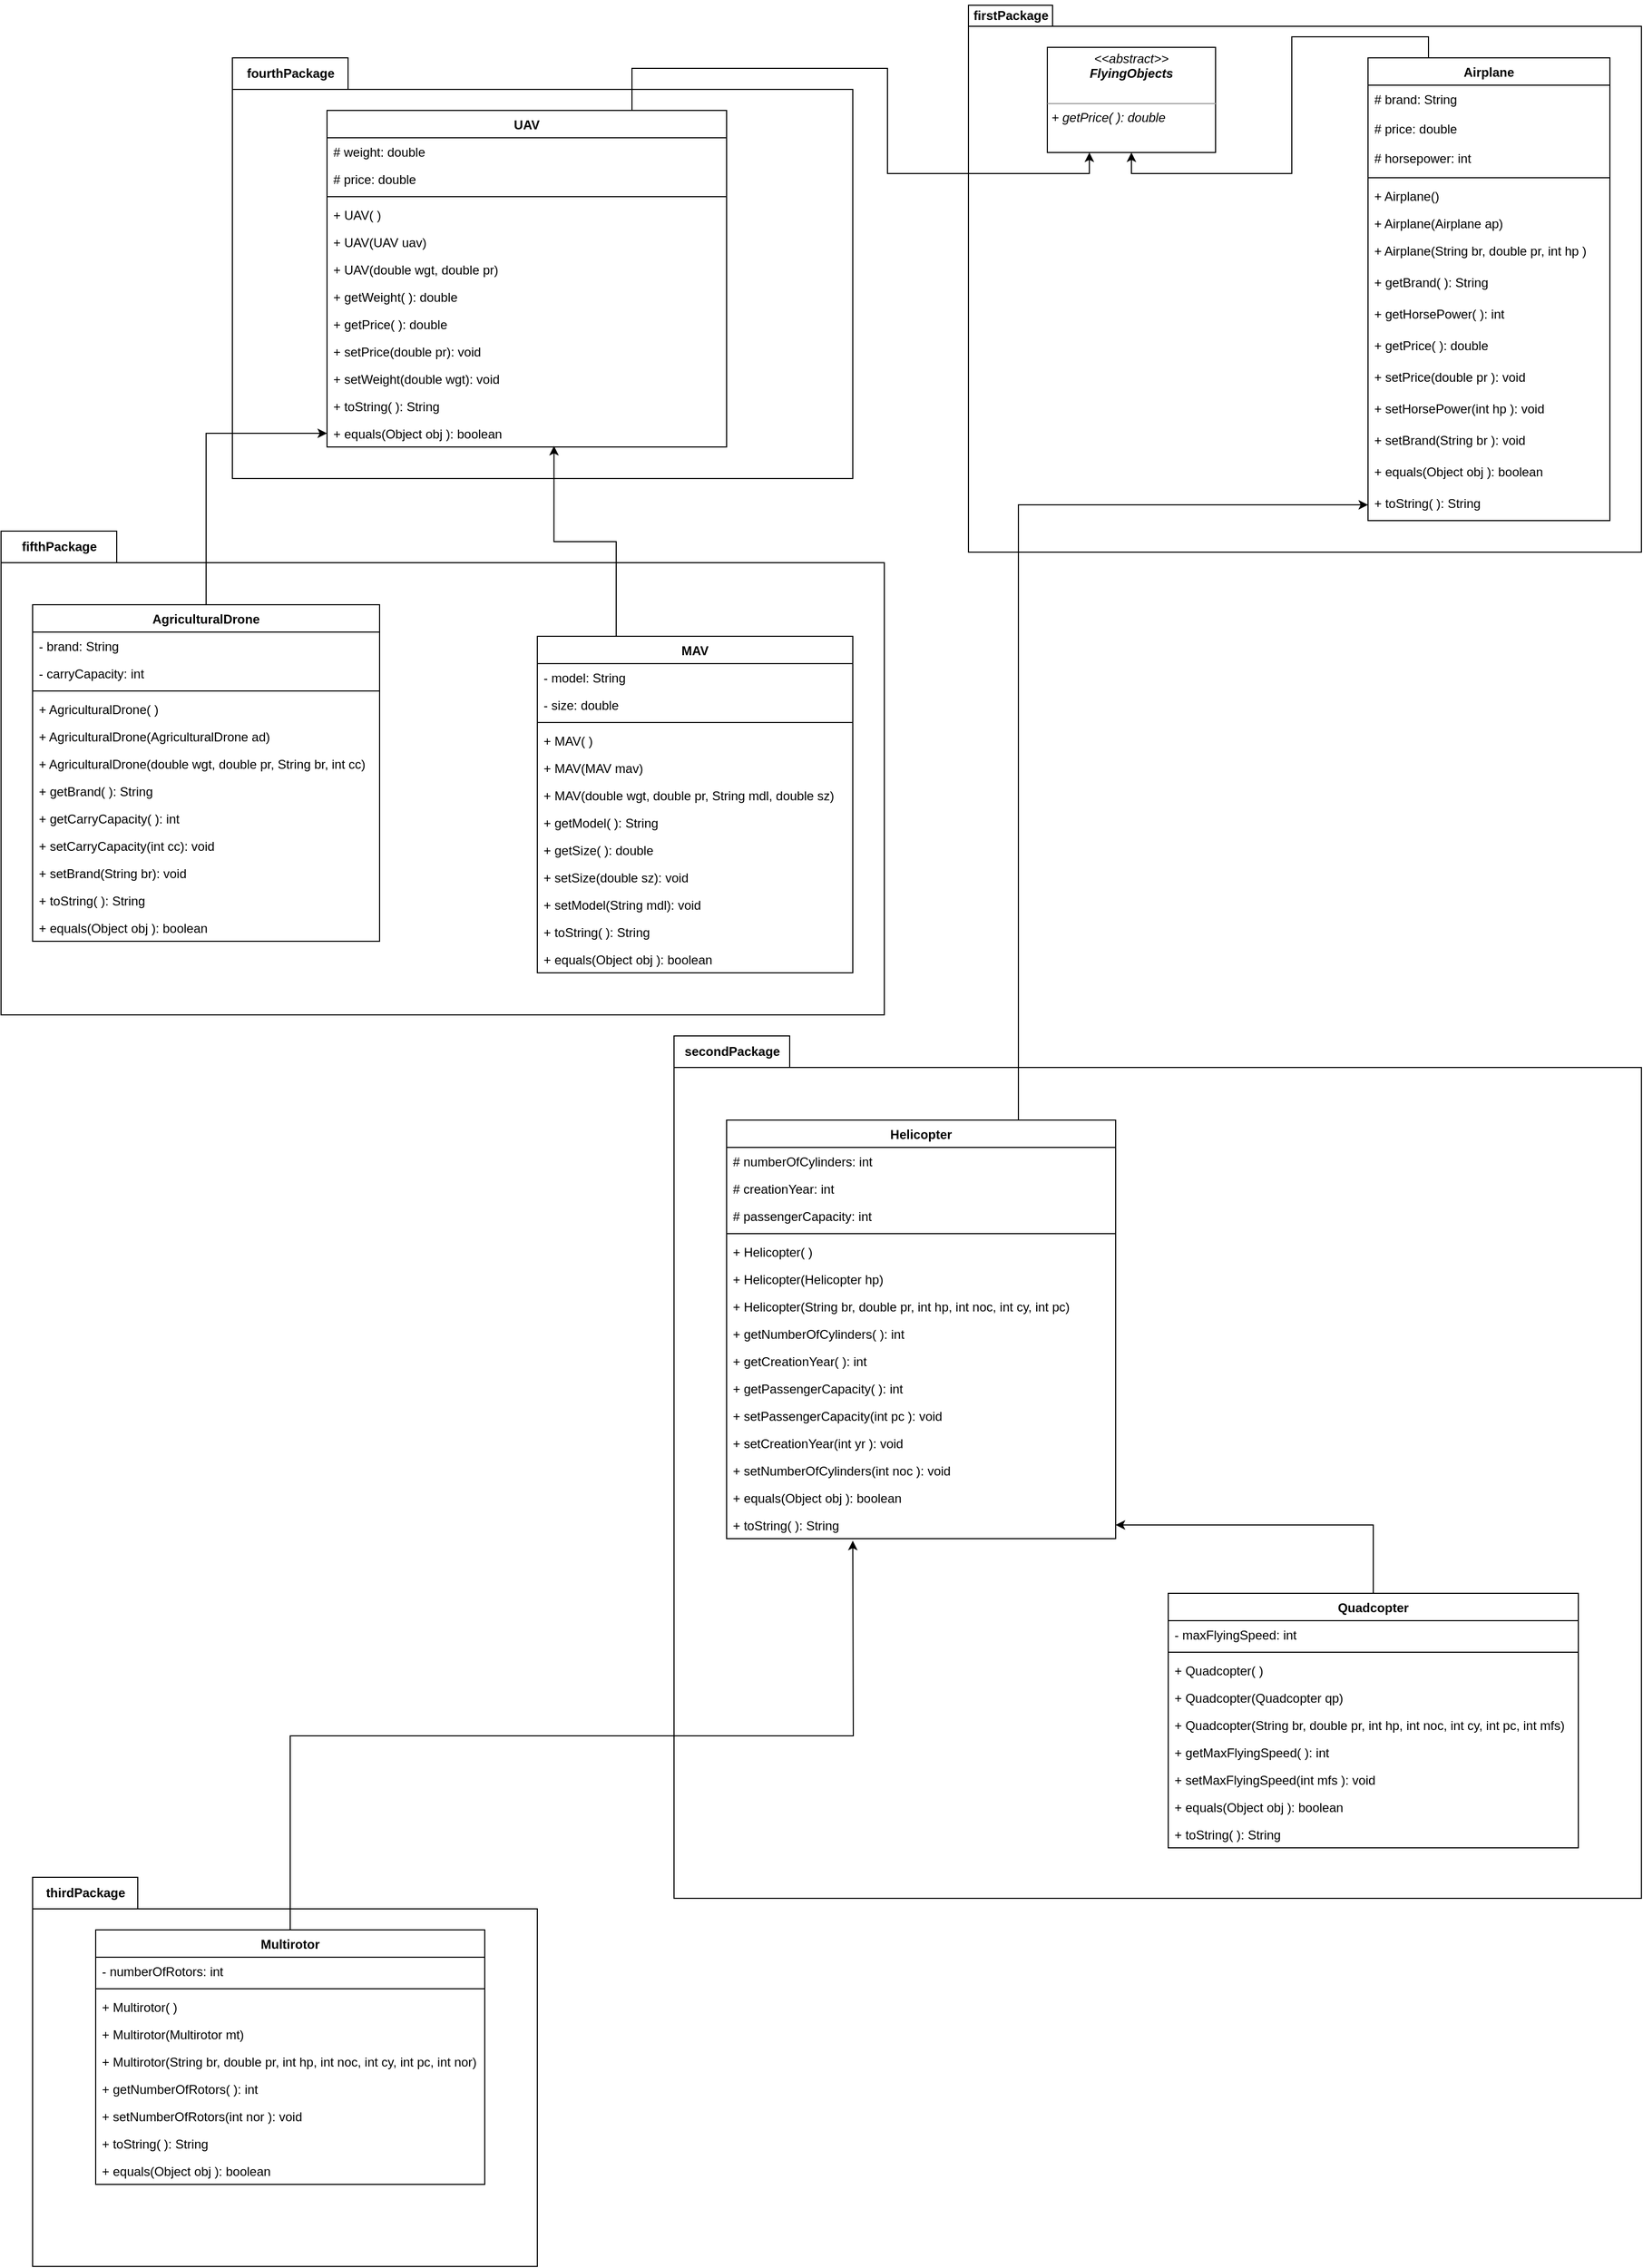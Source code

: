 <mxfile version="20.5.1" type="device"><diagram id="C5RBs43oDa-KdzZeNtuy" name="Page-1"><mxGraphModel dx="2701" dy="3158" grid="1" gridSize="10" guides="1" tooltips="1" connect="1" arrows="1" fold="1" page="1" pageScale="1" pageWidth="827" pageHeight="1169" math="0" shadow="0"><root><mxCell id="WIyWlLk6GJQsqaUBKTNV-0"/><mxCell id="WIyWlLk6GJQsqaUBKTNV-1" parent="WIyWlLk6GJQsqaUBKTNV-0"/><mxCell id="JcHf1dj1GQ2SwWzN4UUx-178" value="" style="shape=folder;fontStyle=1;spacingTop=10;tabWidth=100;tabHeight=30;tabPosition=left;html=1;labelBackgroundColor=none;" parent="WIyWlLk6GJQsqaUBKTNV-1" vertex="1"><mxGeometry x="-740" y="-490" width="480" height="370" as="geometry"/></mxCell><mxCell id="JcHf1dj1GQ2SwWzN4UUx-176" value="" style="shape=folder;fontStyle=1;spacingTop=10;tabWidth=110;tabHeight=30;tabPosition=left;html=1;labelBackgroundColor=none;" parent="WIyWlLk6GJQsqaUBKTNV-1" vertex="1"><mxGeometry x="-770" y="-1770" width="840" height="460" as="geometry"/></mxCell><mxCell id="JcHf1dj1GQ2SwWzN4UUx-173" value="" style="shape=folder;fontStyle=1;spacingTop=10;tabWidth=110;tabHeight=30;tabPosition=left;html=1;labelBackgroundColor=none;" parent="WIyWlLk6GJQsqaUBKTNV-1" vertex="1"><mxGeometry x="-130" y="-1290" width="920" height="820" as="geometry"/></mxCell><mxCell id="JcHf1dj1GQ2SwWzN4UUx-171" value="" style="shape=folder;fontStyle=1;spacingTop=10;tabWidth=110;tabHeight=30;tabPosition=left;html=1;labelBackgroundColor=none;" parent="WIyWlLk6GJQsqaUBKTNV-1" vertex="1"><mxGeometry x="-550" y="-2220" width="590" height="400" as="geometry"/></mxCell><mxCell id="JcHf1dj1GQ2SwWzN4UUx-169" value="" style="shape=folder;fontStyle=1;spacingTop=10;tabWidth=80;tabHeight=20;tabPosition=left;html=1;container=0;backgroundOutline=1;labelPosition=center;verticalLabelPosition=top;align=left;verticalAlign=bottom;" parent="WIyWlLk6GJQsqaUBKTNV-1" vertex="1"><mxGeometry x="150" y="-2270" width="640" height="520" as="geometry"/></mxCell><mxCell id="JcHf1dj1GQ2SwWzN4UUx-163" style="edgeStyle=orthogonalEdgeStyle;rounded=0;orthogonalLoop=1;jettySize=auto;html=1;exitX=0.25;exitY=0;exitDx=0;exitDy=0;entryX=0.5;entryY=1;entryDx=0;entryDy=0;" parent="WIyWlLk6GJQsqaUBKTNV-1" source="JcHf1dj1GQ2SwWzN4UUx-0" target="JcHf1dj1GQ2SwWzN4UUx-115" edge="1"><mxGeometry relative="1" as="geometry"/></mxCell><mxCell id="JcHf1dj1GQ2SwWzN4UUx-0" value="Airplane" style="swimlane;fontStyle=1;align=center;verticalAlign=top;childLayout=stackLayout;horizontal=1;startSize=26;horizontalStack=0;resizeParent=1;resizeParentMax=0;resizeLast=0;collapsible=1;marginBottom=0;" parent="WIyWlLk6GJQsqaUBKTNV-1" vertex="1"><mxGeometry x="530" y="-2220" width="230" height="440" as="geometry"/></mxCell><mxCell id="JcHf1dj1GQ2SwWzN4UUx-1" value="# brand: String&#10;&#10;# price: double&#10;&#10;# horsepower: int" style="text;strokeColor=none;fillColor=none;align=left;verticalAlign=top;spacingLeft=4;spacingRight=4;overflow=hidden;rotatable=0;points=[[0,0.5],[1,0.5]];portConstraint=eastwest;" parent="JcHf1dj1GQ2SwWzN4UUx-0" vertex="1"><mxGeometry y="26" width="230" height="84" as="geometry"/></mxCell><mxCell id="JcHf1dj1GQ2SwWzN4UUx-2" value="" style="line;strokeWidth=1;fillColor=none;align=left;verticalAlign=middle;spacingTop=-1;spacingLeft=3;spacingRight=3;rotatable=0;labelPosition=right;points=[];portConstraint=eastwest;strokeColor=inherit;" parent="JcHf1dj1GQ2SwWzN4UUx-0" vertex="1"><mxGeometry y="110" width="230" height="8" as="geometry"/></mxCell><mxCell id="JcHf1dj1GQ2SwWzN4UUx-3" value="+ Airplane()&#10;" style="text;strokeColor=none;fillColor=none;align=left;verticalAlign=top;spacingLeft=4;spacingRight=4;overflow=hidden;rotatable=0;points=[[0,0.5],[1,0.5]];portConstraint=eastwest;" parent="JcHf1dj1GQ2SwWzN4UUx-0" vertex="1"><mxGeometry y="118" width="230" height="26" as="geometry"/></mxCell><mxCell id="JcHf1dj1GQ2SwWzN4UUx-5" value="+ Airplane(Airplane ap)&#10;" style="text;strokeColor=none;fillColor=none;align=left;verticalAlign=top;spacingLeft=4;spacingRight=4;overflow=hidden;rotatable=0;points=[[0,0.5],[1,0.5]];portConstraint=eastwest;" parent="JcHf1dj1GQ2SwWzN4UUx-0" vertex="1"><mxGeometry y="144" width="230" height="26" as="geometry"/></mxCell><mxCell id="JcHf1dj1GQ2SwWzN4UUx-6" value="+ Airplane(String br, double pr, int hp )&#10;" style="text;strokeColor=none;fillColor=none;align=left;verticalAlign=top;spacingLeft=4;spacingRight=4;overflow=hidden;rotatable=0;points=[[0,0.5],[1,0.5]];portConstraint=eastwest;" parent="JcHf1dj1GQ2SwWzN4UUx-0" vertex="1"><mxGeometry y="170" width="230" height="30" as="geometry"/></mxCell><mxCell id="JcHf1dj1GQ2SwWzN4UUx-8" value="+ getBrand( ): String&#10;" style="text;strokeColor=none;fillColor=none;align=left;verticalAlign=top;spacingLeft=4;spacingRight=4;overflow=hidden;rotatable=0;points=[[0,0.5],[1,0.5]];portConstraint=eastwest;" parent="JcHf1dj1GQ2SwWzN4UUx-0" vertex="1"><mxGeometry y="200" width="230" height="30" as="geometry"/></mxCell><mxCell id="JcHf1dj1GQ2SwWzN4UUx-9" value="+ getHorsePower( ): int&#10;" style="text;strokeColor=none;fillColor=none;align=left;verticalAlign=top;spacingLeft=4;spacingRight=4;overflow=hidden;rotatable=0;points=[[0,0.5],[1,0.5]];portConstraint=eastwest;" parent="JcHf1dj1GQ2SwWzN4UUx-0" vertex="1"><mxGeometry y="230" width="230" height="30" as="geometry"/></mxCell><mxCell id="JcHf1dj1GQ2SwWzN4UUx-10" value="+ getPrice( ): double&#10;" style="text;strokeColor=none;fillColor=none;align=left;verticalAlign=top;spacingLeft=4;spacingRight=4;overflow=hidden;rotatable=0;points=[[0,0.5],[1,0.5]];portConstraint=eastwest;" parent="JcHf1dj1GQ2SwWzN4UUx-0" vertex="1"><mxGeometry y="260" width="230" height="30" as="geometry"/></mxCell><mxCell id="JcHf1dj1GQ2SwWzN4UUx-11" value="+ setPrice(double pr ): void&#10;" style="text;strokeColor=none;fillColor=none;align=left;verticalAlign=top;spacingLeft=4;spacingRight=4;overflow=hidden;rotatable=0;points=[[0,0.5],[1,0.5]];portConstraint=eastwest;" parent="JcHf1dj1GQ2SwWzN4UUx-0" vertex="1"><mxGeometry y="290" width="230" height="30" as="geometry"/></mxCell><mxCell id="JcHf1dj1GQ2SwWzN4UUx-13" value="+ setHorsePower(int hp ): void&#10;" style="text;strokeColor=none;fillColor=none;align=left;verticalAlign=top;spacingLeft=4;spacingRight=4;overflow=hidden;rotatable=0;points=[[0,0.5],[1,0.5]];portConstraint=eastwest;" parent="JcHf1dj1GQ2SwWzN4UUx-0" vertex="1"><mxGeometry y="320" width="230" height="30" as="geometry"/></mxCell><mxCell id="JcHf1dj1GQ2SwWzN4UUx-14" value="+ setBrand(String br ): void&#10;" style="text;strokeColor=none;fillColor=none;align=left;verticalAlign=top;spacingLeft=4;spacingRight=4;overflow=hidden;rotatable=0;points=[[0,0.5],[1,0.5]];portConstraint=eastwest;" parent="JcHf1dj1GQ2SwWzN4UUx-0" vertex="1"><mxGeometry y="350" width="230" height="30" as="geometry"/></mxCell><mxCell id="JcHf1dj1GQ2SwWzN4UUx-15" value="+ equals(Object obj ): boolean&#10;" style="text;strokeColor=none;fillColor=none;align=left;verticalAlign=top;spacingLeft=4;spacingRight=4;overflow=hidden;rotatable=0;points=[[0,0.5],[1,0.5]];portConstraint=eastwest;" parent="JcHf1dj1GQ2SwWzN4UUx-0" vertex="1"><mxGeometry y="380" width="230" height="30" as="geometry"/></mxCell><mxCell id="JcHf1dj1GQ2SwWzN4UUx-16" value="+ toString( ): String&#10;" style="text;strokeColor=none;fillColor=none;align=left;verticalAlign=top;spacingLeft=4;spacingRight=4;overflow=hidden;rotatable=0;points=[[0,0.5],[1,0.5]];portConstraint=eastwest;" parent="JcHf1dj1GQ2SwWzN4UUx-0" vertex="1"><mxGeometry y="410" width="230" height="30" as="geometry"/></mxCell><mxCell id="JcHf1dj1GQ2SwWzN4UUx-165" style="edgeStyle=orthogonalEdgeStyle;rounded=0;orthogonalLoop=1;jettySize=auto;html=1;exitX=0.75;exitY=0;exitDx=0;exitDy=0;entryX=0;entryY=0.5;entryDx=0;entryDy=0;" parent="WIyWlLk6GJQsqaUBKTNV-1" source="JcHf1dj1GQ2SwWzN4UUx-17" target="JcHf1dj1GQ2SwWzN4UUx-16" edge="1"><mxGeometry relative="1" as="geometry"/></mxCell><mxCell id="JcHf1dj1GQ2SwWzN4UUx-17" value="Helicopter" style="swimlane;fontStyle=1;align=center;verticalAlign=top;childLayout=stackLayout;horizontal=1;startSize=26;horizontalStack=0;resizeParent=1;resizeParentMax=0;resizeLast=0;collapsible=1;marginBottom=0;" parent="WIyWlLk6GJQsqaUBKTNV-1" vertex="1"><mxGeometry x="-80" y="-1210" width="370" height="398" as="geometry"/></mxCell><mxCell id="JcHf1dj1GQ2SwWzN4UUx-18" value="# numberOfCylinders: int" style="text;strokeColor=none;fillColor=none;align=left;verticalAlign=top;spacingLeft=4;spacingRight=4;overflow=hidden;rotatable=0;points=[[0,0.5],[1,0.5]];portConstraint=eastwest;" parent="JcHf1dj1GQ2SwWzN4UUx-17" vertex="1"><mxGeometry y="26" width="370" height="26" as="geometry"/></mxCell><mxCell id="JcHf1dj1GQ2SwWzN4UUx-21" value="# creationYear: int" style="text;strokeColor=none;fillColor=none;align=left;verticalAlign=top;spacingLeft=4;spacingRight=4;overflow=hidden;rotatable=0;points=[[0,0.5],[1,0.5]];portConstraint=eastwest;" parent="JcHf1dj1GQ2SwWzN4UUx-17" vertex="1"><mxGeometry y="52" width="370" height="26" as="geometry"/></mxCell><mxCell id="JcHf1dj1GQ2SwWzN4UUx-22" value="# passengerCapacity: int" style="text;strokeColor=none;fillColor=none;align=left;verticalAlign=top;spacingLeft=4;spacingRight=4;overflow=hidden;rotatable=0;points=[[0,0.5],[1,0.5]];portConstraint=eastwest;" parent="JcHf1dj1GQ2SwWzN4UUx-17" vertex="1"><mxGeometry y="78" width="370" height="26" as="geometry"/></mxCell><mxCell id="JcHf1dj1GQ2SwWzN4UUx-19" value="" style="line;strokeWidth=1;fillColor=none;align=left;verticalAlign=middle;spacingTop=-1;spacingLeft=3;spacingRight=3;rotatable=0;labelPosition=right;points=[];portConstraint=eastwest;strokeColor=inherit;" parent="JcHf1dj1GQ2SwWzN4UUx-17" vertex="1"><mxGeometry y="104" width="370" height="8" as="geometry"/></mxCell><mxCell id="JcHf1dj1GQ2SwWzN4UUx-20" value="+ Helicopter( )" style="text;strokeColor=none;fillColor=none;align=left;verticalAlign=top;spacingLeft=4;spacingRight=4;overflow=hidden;rotatable=0;points=[[0,0.5],[1,0.5]];portConstraint=eastwest;" parent="JcHf1dj1GQ2SwWzN4UUx-17" vertex="1"><mxGeometry y="112" width="370" height="26" as="geometry"/></mxCell><mxCell id="JcHf1dj1GQ2SwWzN4UUx-23" value="+ Helicopter(Helicopter hp)" style="text;strokeColor=none;fillColor=none;align=left;verticalAlign=top;spacingLeft=4;spacingRight=4;overflow=hidden;rotatable=0;points=[[0,0.5],[1,0.5]];portConstraint=eastwest;" parent="JcHf1dj1GQ2SwWzN4UUx-17" vertex="1"><mxGeometry y="138" width="370" height="26" as="geometry"/></mxCell><mxCell id="JcHf1dj1GQ2SwWzN4UUx-26" value="+ Helicopter(String br, double pr, int hp, int noc, int cy, int pc)" style="text;strokeColor=none;fillColor=none;align=left;verticalAlign=top;spacingLeft=4;spacingRight=4;overflow=hidden;rotatable=0;points=[[0,0.5],[1,0.5]];portConstraint=eastwest;" parent="JcHf1dj1GQ2SwWzN4UUx-17" vertex="1"><mxGeometry y="164" width="370" height="26" as="geometry"/></mxCell><mxCell id="JcHf1dj1GQ2SwWzN4UUx-27" value="+ getNumberOfCylinders( ): int" style="text;strokeColor=none;fillColor=none;align=left;verticalAlign=top;spacingLeft=4;spacingRight=4;overflow=hidden;rotatable=0;points=[[0,0.5],[1,0.5]];portConstraint=eastwest;" parent="JcHf1dj1GQ2SwWzN4UUx-17" vertex="1"><mxGeometry y="190" width="370" height="26" as="geometry"/></mxCell><mxCell id="JcHf1dj1GQ2SwWzN4UUx-28" value="+ getCreationYear( ): int" style="text;strokeColor=none;fillColor=none;align=left;verticalAlign=top;spacingLeft=4;spacingRight=4;overflow=hidden;rotatable=0;points=[[0,0.5],[1,0.5]];portConstraint=eastwest;" parent="JcHf1dj1GQ2SwWzN4UUx-17" vertex="1"><mxGeometry y="216" width="370" height="26" as="geometry"/></mxCell><mxCell id="JcHf1dj1GQ2SwWzN4UUx-29" value="+ getPassengerCapacity( ): int" style="text;strokeColor=none;fillColor=none;align=left;verticalAlign=top;spacingLeft=4;spacingRight=4;overflow=hidden;rotatable=0;points=[[0,0.5],[1,0.5]];portConstraint=eastwest;" parent="JcHf1dj1GQ2SwWzN4UUx-17" vertex="1"><mxGeometry y="242" width="370" height="26" as="geometry"/></mxCell><mxCell id="JcHf1dj1GQ2SwWzN4UUx-30" value="+ setPassengerCapacity(int pc ): void" style="text;strokeColor=none;fillColor=none;align=left;verticalAlign=top;spacingLeft=4;spacingRight=4;overflow=hidden;rotatable=0;points=[[0,0.5],[1,0.5]];portConstraint=eastwest;" parent="JcHf1dj1GQ2SwWzN4UUx-17" vertex="1"><mxGeometry y="268" width="370" height="26" as="geometry"/></mxCell><mxCell id="JcHf1dj1GQ2SwWzN4UUx-31" value="+ setCreationYear(int yr ): void" style="text;strokeColor=none;fillColor=none;align=left;verticalAlign=top;spacingLeft=4;spacingRight=4;overflow=hidden;rotatable=0;points=[[0,0.5],[1,0.5]];portConstraint=eastwest;" parent="JcHf1dj1GQ2SwWzN4UUx-17" vertex="1"><mxGeometry y="294" width="370" height="26" as="geometry"/></mxCell><mxCell id="JcHf1dj1GQ2SwWzN4UUx-32" value="+ setNumberOfCylinders(int noc ): void" style="text;strokeColor=none;fillColor=none;align=left;verticalAlign=top;spacingLeft=4;spacingRight=4;overflow=hidden;rotatable=0;points=[[0,0.5],[1,0.5]];portConstraint=eastwest;" parent="JcHf1dj1GQ2SwWzN4UUx-17" vertex="1"><mxGeometry y="320" width="370" height="26" as="geometry"/></mxCell><mxCell id="JcHf1dj1GQ2SwWzN4UUx-33" value="+ equals(Object obj ): boolean&#10;" style="text;strokeColor=none;fillColor=none;align=left;verticalAlign=top;spacingLeft=4;spacingRight=4;overflow=hidden;rotatable=0;points=[[0,0.5],[1,0.5]];portConstraint=eastwest;" parent="JcHf1dj1GQ2SwWzN4UUx-17" vertex="1"><mxGeometry y="346" width="370" height="26" as="geometry"/></mxCell><mxCell id="JcHf1dj1GQ2SwWzN4UUx-35" value="+ toString( ): String&#10;" style="text;strokeColor=none;fillColor=none;align=left;verticalAlign=top;spacingLeft=4;spacingRight=4;overflow=hidden;rotatable=0;points=[[0,0.5],[1,0.5]];portConstraint=eastwest;" parent="JcHf1dj1GQ2SwWzN4UUx-17" vertex="1"><mxGeometry y="372" width="370" height="26" as="geometry"/></mxCell><mxCell id="JcHf1dj1GQ2SwWzN4UUx-181" style="edgeStyle=orthogonalEdgeStyle;rounded=0;orthogonalLoop=1;jettySize=auto;html=1;exitX=0.5;exitY=0;exitDx=0;exitDy=0;" parent="WIyWlLk6GJQsqaUBKTNV-1" source="JcHf1dj1GQ2SwWzN4UUx-36" target="JcHf1dj1GQ2SwWzN4UUx-35" edge="1"><mxGeometry relative="1" as="geometry"/></mxCell><mxCell id="JcHf1dj1GQ2SwWzN4UUx-36" value="Quadcopter" style="swimlane;fontStyle=1;align=center;verticalAlign=top;childLayout=stackLayout;horizontal=1;startSize=26;horizontalStack=0;resizeParent=1;resizeParentMax=0;resizeLast=0;collapsible=1;marginBottom=0;" parent="WIyWlLk6GJQsqaUBKTNV-1" vertex="1"><mxGeometry x="340" y="-760" width="390" height="242" as="geometry"/></mxCell><mxCell id="JcHf1dj1GQ2SwWzN4UUx-37" value="- maxFlyingSpeed: int" style="text;strokeColor=none;fillColor=none;align=left;verticalAlign=top;spacingLeft=4;spacingRight=4;overflow=hidden;rotatable=0;points=[[0,0.5],[1,0.5]];portConstraint=eastwest;" parent="JcHf1dj1GQ2SwWzN4UUx-36" vertex="1"><mxGeometry y="26" width="390" height="26" as="geometry"/></mxCell><mxCell id="JcHf1dj1GQ2SwWzN4UUx-38" value="" style="line;strokeWidth=1;fillColor=none;align=left;verticalAlign=middle;spacingTop=-1;spacingLeft=3;spacingRight=3;rotatable=0;labelPosition=right;points=[];portConstraint=eastwest;strokeColor=inherit;" parent="JcHf1dj1GQ2SwWzN4UUx-36" vertex="1"><mxGeometry y="52" width="390" height="8" as="geometry"/></mxCell><mxCell id="JcHf1dj1GQ2SwWzN4UUx-39" value="+ Quadcopter( )" style="text;strokeColor=none;fillColor=none;align=left;verticalAlign=top;spacingLeft=4;spacingRight=4;overflow=hidden;rotatable=0;points=[[0,0.5],[1,0.5]];portConstraint=eastwest;" parent="JcHf1dj1GQ2SwWzN4UUx-36" vertex="1"><mxGeometry y="60" width="390" height="26" as="geometry"/></mxCell><mxCell id="JcHf1dj1GQ2SwWzN4UUx-40" value="+ Quadcopter(Quadcopter qp)" style="text;strokeColor=none;fillColor=none;align=left;verticalAlign=top;spacingLeft=4;spacingRight=4;overflow=hidden;rotatable=0;points=[[0,0.5],[1,0.5]];portConstraint=eastwest;" parent="JcHf1dj1GQ2SwWzN4UUx-36" vertex="1"><mxGeometry y="86" width="390" height="26" as="geometry"/></mxCell><mxCell id="JcHf1dj1GQ2SwWzN4UUx-41" value="+ Quadcopter(String br, double pr, int hp, int noc, int cy, int pc, int mfs)" style="text;strokeColor=none;fillColor=none;align=left;verticalAlign=top;spacingLeft=4;spacingRight=4;overflow=hidden;rotatable=0;points=[[0,0.5],[1,0.5]];portConstraint=eastwest;" parent="JcHf1dj1GQ2SwWzN4UUx-36" vertex="1"><mxGeometry y="112" width="390" height="26" as="geometry"/></mxCell><mxCell id="JcHf1dj1GQ2SwWzN4UUx-42" value="+ getMaxFlyingSpeed( ): int" style="text;strokeColor=none;fillColor=none;align=left;verticalAlign=top;spacingLeft=4;spacingRight=4;overflow=hidden;rotatable=0;points=[[0,0.5],[1,0.5]];portConstraint=eastwest;" parent="JcHf1dj1GQ2SwWzN4UUx-36" vertex="1"><mxGeometry y="138" width="390" height="26" as="geometry"/></mxCell><mxCell id="JcHf1dj1GQ2SwWzN4UUx-43" value="+ setMaxFlyingSpeed(int mfs ): void" style="text;strokeColor=none;fillColor=none;align=left;verticalAlign=top;spacingLeft=4;spacingRight=4;overflow=hidden;rotatable=0;points=[[0,0.5],[1,0.5]];portConstraint=eastwest;" parent="JcHf1dj1GQ2SwWzN4UUx-36" vertex="1"><mxGeometry y="164" width="390" height="26" as="geometry"/></mxCell><mxCell id="JcHf1dj1GQ2SwWzN4UUx-44" value="+ equals(Object obj ): boolean&#10;" style="text;strokeColor=none;fillColor=none;align=left;verticalAlign=top;spacingLeft=4;spacingRight=4;overflow=hidden;rotatable=0;points=[[0,0.5],[1,0.5]];portConstraint=eastwest;" parent="JcHf1dj1GQ2SwWzN4UUx-36" vertex="1"><mxGeometry y="190" width="390" height="26" as="geometry"/></mxCell><mxCell id="JcHf1dj1GQ2SwWzN4UUx-48" value="+ toString( ): String&#10;" style="text;strokeColor=none;fillColor=none;align=left;verticalAlign=top;spacingLeft=4;spacingRight=4;overflow=hidden;rotatable=0;points=[[0,0.5],[1,0.5]];portConstraint=eastwest;" parent="JcHf1dj1GQ2SwWzN4UUx-36" vertex="1"><mxGeometry y="216" width="390" height="26" as="geometry"/></mxCell><mxCell id="JcHf1dj1GQ2SwWzN4UUx-166" style="edgeStyle=orthogonalEdgeStyle;rounded=0;orthogonalLoop=1;jettySize=auto;html=1;exitX=0.5;exitY=0;exitDx=0;exitDy=0;" parent="WIyWlLk6GJQsqaUBKTNV-1" source="JcHf1dj1GQ2SwWzN4UUx-49" edge="1"><mxGeometry relative="1" as="geometry"><mxPoint x="40" y="-810" as="targetPoint"/></mxGeometry></mxCell><mxCell id="JcHf1dj1GQ2SwWzN4UUx-49" value="Multirotor" style="swimlane;fontStyle=1;align=center;verticalAlign=top;childLayout=stackLayout;horizontal=1;startSize=26;horizontalStack=0;resizeParent=1;resizeParentMax=0;resizeLast=0;collapsible=1;marginBottom=0;" parent="WIyWlLk6GJQsqaUBKTNV-1" vertex="1"><mxGeometry x="-680" y="-440" width="370" height="242" as="geometry"/></mxCell><mxCell id="JcHf1dj1GQ2SwWzN4UUx-50" value="- numberOfRotors: int" style="text;strokeColor=none;fillColor=none;align=left;verticalAlign=top;spacingLeft=4;spacingRight=4;overflow=hidden;rotatable=0;points=[[0,0.5],[1,0.5]];portConstraint=eastwest;" parent="JcHf1dj1GQ2SwWzN4UUx-49" vertex="1"><mxGeometry y="26" width="370" height="26" as="geometry"/></mxCell><mxCell id="JcHf1dj1GQ2SwWzN4UUx-51" value="" style="line;strokeWidth=1;fillColor=none;align=left;verticalAlign=middle;spacingTop=-1;spacingLeft=3;spacingRight=3;rotatable=0;labelPosition=right;points=[];portConstraint=eastwest;strokeColor=inherit;" parent="JcHf1dj1GQ2SwWzN4UUx-49" vertex="1"><mxGeometry y="52" width="370" height="8" as="geometry"/></mxCell><mxCell id="JcHf1dj1GQ2SwWzN4UUx-52" value="+ Multirotor( )" style="text;strokeColor=none;fillColor=none;align=left;verticalAlign=top;spacingLeft=4;spacingRight=4;overflow=hidden;rotatable=0;points=[[0,0.5],[1,0.5]];portConstraint=eastwest;" parent="JcHf1dj1GQ2SwWzN4UUx-49" vertex="1"><mxGeometry y="60" width="370" height="26" as="geometry"/></mxCell><mxCell id="JcHf1dj1GQ2SwWzN4UUx-53" value="+ Multirotor(Multirotor mt)" style="text;strokeColor=none;fillColor=none;align=left;verticalAlign=top;spacingLeft=4;spacingRight=4;overflow=hidden;rotatable=0;points=[[0,0.5],[1,0.5]];portConstraint=eastwest;" parent="JcHf1dj1GQ2SwWzN4UUx-49" vertex="1"><mxGeometry y="86" width="370" height="26" as="geometry"/></mxCell><mxCell id="JcHf1dj1GQ2SwWzN4UUx-54" value="+ Multirotor(String br, double pr, int hp, int noc, int cy, int pc, int nor)" style="text;strokeColor=none;fillColor=none;align=left;verticalAlign=top;spacingLeft=4;spacingRight=4;overflow=hidden;rotatable=0;points=[[0,0.5],[1,0.5]];portConstraint=eastwest;" parent="JcHf1dj1GQ2SwWzN4UUx-49" vertex="1"><mxGeometry y="112" width="370" height="26" as="geometry"/></mxCell><mxCell id="JcHf1dj1GQ2SwWzN4UUx-55" value="+ getNumberOfRotors( ): int" style="text;strokeColor=none;fillColor=none;align=left;verticalAlign=top;spacingLeft=4;spacingRight=4;overflow=hidden;rotatable=0;points=[[0,0.5],[1,0.5]];portConstraint=eastwest;" parent="JcHf1dj1GQ2SwWzN4UUx-49" vertex="1"><mxGeometry y="138" width="370" height="26" as="geometry"/></mxCell><mxCell id="JcHf1dj1GQ2SwWzN4UUx-56" value="+ setNumberOfRotors(int nor ): void" style="text;strokeColor=none;fillColor=none;align=left;verticalAlign=top;spacingLeft=4;spacingRight=4;overflow=hidden;rotatable=0;points=[[0,0.5],[1,0.5]];portConstraint=eastwest;" parent="JcHf1dj1GQ2SwWzN4UUx-49" vertex="1"><mxGeometry y="164" width="370" height="26" as="geometry"/></mxCell><mxCell id="JcHf1dj1GQ2SwWzN4UUx-58" value="+ toString( ): String&#10;" style="text;strokeColor=none;fillColor=none;align=left;verticalAlign=top;spacingLeft=4;spacingRight=4;overflow=hidden;rotatable=0;points=[[0,0.5],[1,0.5]];portConstraint=eastwest;" parent="JcHf1dj1GQ2SwWzN4UUx-49" vertex="1"><mxGeometry y="190" width="370" height="26" as="geometry"/></mxCell><mxCell id="JcHf1dj1GQ2SwWzN4UUx-59" value="+ equals(Object obj ): boolean&#10;" style="text;strokeColor=none;fillColor=none;align=left;verticalAlign=top;spacingLeft=4;spacingRight=4;overflow=hidden;rotatable=0;points=[[0,0.5],[1,0.5]];portConstraint=eastwest;" parent="JcHf1dj1GQ2SwWzN4UUx-49" vertex="1"><mxGeometry y="216" width="370" height="26" as="geometry"/></mxCell><mxCell id="JcHf1dj1GQ2SwWzN4UUx-164" style="edgeStyle=orthogonalEdgeStyle;rounded=0;orthogonalLoop=1;jettySize=auto;html=1;exitX=0.75;exitY=0;exitDx=0;exitDy=0;entryX=0.25;entryY=1;entryDx=0;entryDy=0;" parent="WIyWlLk6GJQsqaUBKTNV-1" source="JcHf1dj1GQ2SwWzN4UUx-60" target="JcHf1dj1GQ2SwWzN4UUx-115" edge="1"><mxGeometry relative="1" as="geometry"><Array as="points"><mxPoint x="-170" y="-2170"/><mxPoint x="-170" y="-2210"/><mxPoint x="73" y="-2210"/><mxPoint x="73" y="-2110"/><mxPoint x="265" y="-2110"/></Array></mxGeometry></mxCell><mxCell id="JcHf1dj1GQ2SwWzN4UUx-60" value="UAV" style="swimlane;fontStyle=1;align=center;verticalAlign=top;childLayout=stackLayout;horizontal=1;startSize=26;horizontalStack=0;resizeParent=1;resizeParentMax=0;resizeLast=0;collapsible=1;marginBottom=0;" parent="WIyWlLk6GJQsqaUBKTNV-1" vertex="1"><mxGeometry x="-460" y="-2170" width="380" height="320" as="geometry"/></mxCell><mxCell id="JcHf1dj1GQ2SwWzN4UUx-61" value="# weight: double" style="text;strokeColor=none;fillColor=none;align=left;verticalAlign=top;spacingLeft=4;spacingRight=4;overflow=hidden;rotatable=0;points=[[0,0.5],[1,0.5]];portConstraint=eastwest;" parent="JcHf1dj1GQ2SwWzN4UUx-60" vertex="1"><mxGeometry y="26" width="380" height="26" as="geometry"/></mxCell><mxCell id="JcHf1dj1GQ2SwWzN4UUx-64" value="# price: double" style="text;strokeColor=none;fillColor=none;align=left;verticalAlign=top;spacingLeft=4;spacingRight=4;overflow=hidden;rotatable=0;points=[[0,0.5],[1,0.5]];portConstraint=eastwest;" parent="JcHf1dj1GQ2SwWzN4UUx-60" vertex="1"><mxGeometry y="52" width="380" height="26" as="geometry"/></mxCell><mxCell id="JcHf1dj1GQ2SwWzN4UUx-62" value="" style="line;strokeWidth=1;fillColor=none;align=left;verticalAlign=middle;spacingTop=-1;spacingLeft=3;spacingRight=3;rotatable=0;labelPosition=right;points=[];portConstraint=eastwest;strokeColor=inherit;" parent="JcHf1dj1GQ2SwWzN4UUx-60" vertex="1"><mxGeometry y="78" width="380" height="8" as="geometry"/></mxCell><mxCell id="JcHf1dj1GQ2SwWzN4UUx-63" value="+ UAV( )" style="text;strokeColor=none;fillColor=none;align=left;verticalAlign=top;spacingLeft=4;spacingRight=4;overflow=hidden;rotatable=0;points=[[0,0.5],[1,0.5]];portConstraint=eastwest;" parent="JcHf1dj1GQ2SwWzN4UUx-60" vertex="1"><mxGeometry y="86" width="380" height="26" as="geometry"/></mxCell><mxCell id="JcHf1dj1GQ2SwWzN4UUx-65" value="+ UAV(UAV uav) " style="text;strokeColor=none;fillColor=none;align=left;verticalAlign=top;spacingLeft=4;spacingRight=4;overflow=hidden;rotatable=0;points=[[0,0.5],[1,0.5]];portConstraint=eastwest;" parent="JcHf1dj1GQ2SwWzN4UUx-60" vertex="1"><mxGeometry y="112" width="380" height="26" as="geometry"/></mxCell><mxCell id="JcHf1dj1GQ2SwWzN4UUx-66" value="+ UAV(double wgt, double pr) " style="text;strokeColor=none;fillColor=none;align=left;verticalAlign=top;spacingLeft=4;spacingRight=4;overflow=hidden;rotatable=0;points=[[0,0.5],[1,0.5]];portConstraint=eastwest;" parent="JcHf1dj1GQ2SwWzN4UUx-60" vertex="1"><mxGeometry y="138" width="380" height="26" as="geometry"/></mxCell><mxCell id="JcHf1dj1GQ2SwWzN4UUx-67" value="+ getWeight( ): double " style="text;strokeColor=none;fillColor=none;align=left;verticalAlign=top;spacingLeft=4;spacingRight=4;overflow=hidden;rotatable=0;points=[[0,0.5],[1,0.5]];portConstraint=eastwest;" parent="JcHf1dj1GQ2SwWzN4UUx-60" vertex="1"><mxGeometry y="164" width="380" height="26" as="geometry"/></mxCell><mxCell id="JcHf1dj1GQ2SwWzN4UUx-68" value="+ getPrice( ): double " style="text;strokeColor=none;fillColor=none;align=left;verticalAlign=top;spacingLeft=4;spacingRight=4;overflow=hidden;rotatable=0;points=[[0,0.5],[1,0.5]];portConstraint=eastwest;" parent="JcHf1dj1GQ2SwWzN4UUx-60" vertex="1"><mxGeometry y="190" width="380" height="26" as="geometry"/></mxCell><mxCell id="JcHf1dj1GQ2SwWzN4UUx-69" value="+ setPrice(double pr): void" style="text;strokeColor=none;fillColor=none;align=left;verticalAlign=top;spacingLeft=4;spacingRight=4;overflow=hidden;rotatable=0;points=[[0,0.5],[1,0.5]];portConstraint=eastwest;" parent="JcHf1dj1GQ2SwWzN4UUx-60" vertex="1"><mxGeometry y="216" width="380" height="26" as="geometry"/></mxCell><mxCell id="JcHf1dj1GQ2SwWzN4UUx-70" value="+ setWeight(double wgt): void" style="text;strokeColor=none;fillColor=none;align=left;verticalAlign=top;spacingLeft=4;spacingRight=4;overflow=hidden;rotatable=0;points=[[0,0.5],[1,0.5]];portConstraint=eastwest;" parent="JcHf1dj1GQ2SwWzN4UUx-60" vertex="1"><mxGeometry y="242" width="380" height="26" as="geometry"/></mxCell><mxCell id="JcHf1dj1GQ2SwWzN4UUx-71" value="+ toString( ): String&#10;" style="text;strokeColor=none;fillColor=none;align=left;verticalAlign=top;spacingLeft=4;spacingRight=4;overflow=hidden;rotatable=0;points=[[0,0.5],[1,0.5]];portConstraint=eastwest;" parent="JcHf1dj1GQ2SwWzN4UUx-60" vertex="1"><mxGeometry y="268" width="380" height="26" as="geometry"/></mxCell><mxCell id="JcHf1dj1GQ2SwWzN4UUx-72" value="+ equals(Object obj ): boolean&#10;" style="text;strokeColor=none;fillColor=none;align=left;verticalAlign=top;spacingLeft=4;spacingRight=4;overflow=hidden;rotatable=0;points=[[0,0.5],[1,0.5]];portConstraint=eastwest;" parent="JcHf1dj1GQ2SwWzN4UUx-60" vertex="1"><mxGeometry y="294" width="380" height="26" as="geometry"/></mxCell><mxCell id="JcHf1dj1GQ2SwWzN4UUx-162" style="edgeStyle=orthogonalEdgeStyle;rounded=0;orthogonalLoop=1;jettySize=auto;html=1;exitX=0.25;exitY=0;exitDx=0;exitDy=0;entryX=0.568;entryY=0.962;entryDx=0;entryDy=0;entryPerimeter=0;" parent="WIyWlLk6GJQsqaUBKTNV-1" source="JcHf1dj1GQ2SwWzN4UUx-74" target="JcHf1dj1GQ2SwWzN4UUx-72" edge="1"><mxGeometry relative="1" as="geometry"/></mxCell><mxCell id="JcHf1dj1GQ2SwWzN4UUx-74" value="MAV" style="swimlane;fontStyle=1;align=center;verticalAlign=top;childLayout=stackLayout;horizontal=1;startSize=26;horizontalStack=0;resizeParent=1;resizeParentMax=0;resizeLast=0;collapsible=1;marginBottom=0;" parent="WIyWlLk6GJQsqaUBKTNV-1" vertex="1"><mxGeometry x="-260" y="-1670" width="300" height="320" as="geometry"/></mxCell><mxCell id="JcHf1dj1GQ2SwWzN4UUx-75" value="- model: String" style="text;strokeColor=none;fillColor=none;align=left;verticalAlign=top;spacingLeft=4;spacingRight=4;overflow=hidden;rotatable=0;points=[[0,0.5],[1,0.5]];portConstraint=eastwest;" parent="JcHf1dj1GQ2SwWzN4UUx-74" vertex="1"><mxGeometry y="26" width="300" height="26" as="geometry"/></mxCell><mxCell id="JcHf1dj1GQ2SwWzN4UUx-78" value="- size: double" style="text;strokeColor=none;fillColor=none;align=left;verticalAlign=top;spacingLeft=4;spacingRight=4;overflow=hidden;rotatable=0;points=[[0,0.5],[1,0.5]];portConstraint=eastwest;" parent="JcHf1dj1GQ2SwWzN4UUx-74" vertex="1"><mxGeometry y="52" width="300" height="26" as="geometry"/></mxCell><mxCell id="JcHf1dj1GQ2SwWzN4UUx-76" value="" style="line;strokeWidth=1;fillColor=none;align=left;verticalAlign=middle;spacingTop=-1;spacingLeft=3;spacingRight=3;rotatable=0;labelPosition=right;points=[];portConstraint=eastwest;strokeColor=inherit;" parent="JcHf1dj1GQ2SwWzN4UUx-74" vertex="1"><mxGeometry y="78" width="300" height="8" as="geometry"/></mxCell><mxCell id="JcHf1dj1GQ2SwWzN4UUx-77" value="+ MAV( )" style="text;strokeColor=none;fillColor=none;align=left;verticalAlign=top;spacingLeft=4;spacingRight=4;overflow=hidden;rotatable=0;points=[[0,0.5],[1,0.5]];portConstraint=eastwest;" parent="JcHf1dj1GQ2SwWzN4UUx-74" vertex="1"><mxGeometry y="86" width="300" height="26" as="geometry"/></mxCell><mxCell id="JcHf1dj1GQ2SwWzN4UUx-79" value="+ MAV(MAV mav)" style="text;strokeColor=none;fillColor=none;align=left;verticalAlign=top;spacingLeft=4;spacingRight=4;overflow=hidden;rotatable=0;points=[[0,0.5],[1,0.5]];portConstraint=eastwest;" parent="JcHf1dj1GQ2SwWzN4UUx-74" vertex="1"><mxGeometry y="112" width="300" height="26" as="geometry"/></mxCell><mxCell id="JcHf1dj1GQ2SwWzN4UUx-80" value="+ MAV(double wgt, double pr, String mdl, double sz)" style="text;strokeColor=none;fillColor=none;align=left;verticalAlign=top;spacingLeft=4;spacingRight=4;overflow=hidden;rotatable=0;points=[[0,0.5],[1,0.5]];portConstraint=eastwest;" parent="JcHf1dj1GQ2SwWzN4UUx-74" vertex="1"><mxGeometry y="138" width="300" height="26" as="geometry"/></mxCell><mxCell id="JcHf1dj1GQ2SwWzN4UUx-89" value="+ getModel( ): String" style="text;strokeColor=none;fillColor=none;align=left;verticalAlign=top;spacingLeft=4;spacingRight=4;overflow=hidden;rotatable=0;points=[[0,0.5],[1,0.5]];portConstraint=eastwest;" parent="JcHf1dj1GQ2SwWzN4UUx-74" vertex="1"><mxGeometry y="164" width="300" height="26" as="geometry"/></mxCell><mxCell id="JcHf1dj1GQ2SwWzN4UUx-90" value="+ getSize( ): double" style="text;strokeColor=none;fillColor=none;align=left;verticalAlign=top;spacingLeft=4;spacingRight=4;overflow=hidden;rotatable=0;points=[[0,0.5],[1,0.5]];portConstraint=eastwest;" parent="JcHf1dj1GQ2SwWzN4UUx-74" vertex="1"><mxGeometry y="190" width="300" height="26" as="geometry"/></mxCell><mxCell id="JcHf1dj1GQ2SwWzN4UUx-92" value="+ setSize(double sz): void" style="text;strokeColor=none;fillColor=none;align=left;verticalAlign=top;spacingLeft=4;spacingRight=4;overflow=hidden;rotatable=0;points=[[0,0.5],[1,0.5]];portConstraint=eastwest;" parent="JcHf1dj1GQ2SwWzN4UUx-74" vertex="1"><mxGeometry y="216" width="300" height="26" as="geometry"/></mxCell><mxCell id="JcHf1dj1GQ2SwWzN4UUx-93" value="+ setModel(String mdl): void" style="text;strokeColor=none;fillColor=none;align=left;verticalAlign=top;spacingLeft=4;spacingRight=4;overflow=hidden;rotatable=0;points=[[0,0.5],[1,0.5]];portConstraint=eastwest;" parent="JcHf1dj1GQ2SwWzN4UUx-74" vertex="1"><mxGeometry y="242" width="300" height="26" as="geometry"/></mxCell><mxCell id="JcHf1dj1GQ2SwWzN4UUx-96" value="+ toString( ): String&#10;" style="text;strokeColor=none;fillColor=none;align=left;verticalAlign=top;spacingLeft=4;spacingRight=4;overflow=hidden;rotatable=0;points=[[0,0.5],[1,0.5]];portConstraint=eastwest;" parent="JcHf1dj1GQ2SwWzN4UUx-74" vertex="1"><mxGeometry y="268" width="300" height="26" as="geometry"/></mxCell><mxCell id="JcHf1dj1GQ2SwWzN4UUx-97" value="+ equals(Object obj ): boolean&#10;" style="text;strokeColor=none;fillColor=none;align=left;verticalAlign=top;spacingLeft=4;spacingRight=4;overflow=hidden;rotatable=0;points=[[0,0.5],[1,0.5]];portConstraint=eastwest;" parent="JcHf1dj1GQ2SwWzN4UUx-74" vertex="1"><mxGeometry y="294" width="300" height="26" as="geometry"/></mxCell><mxCell id="JcHf1dj1GQ2SwWzN4UUx-146" value="" style="edgeStyle=orthogonalEdgeStyle;rounded=0;orthogonalLoop=1;jettySize=auto;html=1;" parent="WIyWlLk6GJQsqaUBKTNV-1" source="JcHf1dj1GQ2SwWzN4UUx-98" target="JcHf1dj1GQ2SwWzN4UUx-72" edge="1"><mxGeometry relative="1" as="geometry"><Array as="points"><mxPoint x="-575" y="-1820"/><mxPoint x="-575" y="-1820"/></Array></mxGeometry></mxCell><mxCell id="JcHf1dj1GQ2SwWzN4UUx-98" value="AgriculturalDrone" style="swimlane;fontStyle=1;align=center;verticalAlign=top;childLayout=stackLayout;horizontal=1;startSize=26;horizontalStack=0;resizeParent=1;resizeParentMax=0;resizeLast=0;collapsible=1;marginBottom=0;" parent="WIyWlLk6GJQsqaUBKTNV-1" vertex="1"><mxGeometry x="-740" y="-1700" width="330" height="320" as="geometry"/></mxCell><mxCell id="JcHf1dj1GQ2SwWzN4UUx-99" value="- brand: String" style="text;strokeColor=none;fillColor=none;align=left;verticalAlign=top;spacingLeft=4;spacingRight=4;overflow=hidden;rotatable=0;points=[[0,0.5],[1,0.5]];portConstraint=eastwest;" parent="JcHf1dj1GQ2SwWzN4UUx-98" vertex="1"><mxGeometry y="26" width="330" height="26" as="geometry"/></mxCell><mxCell id="JcHf1dj1GQ2SwWzN4UUx-102" value="- carryCapacity: int" style="text;strokeColor=none;fillColor=none;align=left;verticalAlign=top;spacingLeft=4;spacingRight=4;overflow=hidden;rotatable=0;points=[[0,0.5],[1,0.5]];portConstraint=eastwest;" parent="JcHf1dj1GQ2SwWzN4UUx-98" vertex="1"><mxGeometry y="52" width="330" height="26" as="geometry"/></mxCell><mxCell id="JcHf1dj1GQ2SwWzN4UUx-100" value="" style="line;strokeWidth=1;fillColor=none;align=left;verticalAlign=middle;spacingTop=-1;spacingLeft=3;spacingRight=3;rotatable=0;labelPosition=right;points=[];portConstraint=eastwest;strokeColor=inherit;" parent="JcHf1dj1GQ2SwWzN4UUx-98" vertex="1"><mxGeometry y="78" width="330" height="8" as="geometry"/></mxCell><mxCell id="JcHf1dj1GQ2SwWzN4UUx-101" value="+ AgriculturalDrone( )" style="text;strokeColor=none;fillColor=none;align=left;verticalAlign=top;spacingLeft=4;spacingRight=4;overflow=hidden;rotatable=0;points=[[0,0.5],[1,0.5]];portConstraint=eastwest;" parent="JcHf1dj1GQ2SwWzN4UUx-98" vertex="1"><mxGeometry y="86" width="330" height="26" as="geometry"/></mxCell><mxCell id="JcHf1dj1GQ2SwWzN4UUx-103" value="+ AgriculturalDrone(AgriculturalDrone ad)" style="text;strokeColor=none;fillColor=none;align=left;verticalAlign=top;spacingLeft=4;spacingRight=4;overflow=hidden;rotatable=0;points=[[0,0.5],[1,0.5]];portConstraint=eastwest;" parent="JcHf1dj1GQ2SwWzN4UUx-98" vertex="1"><mxGeometry y="112" width="330" height="26" as="geometry"/></mxCell><mxCell id="JcHf1dj1GQ2SwWzN4UUx-106" value="+ AgriculturalDrone(double wgt, double pr, String br, int cc)" style="text;strokeColor=none;fillColor=none;align=left;verticalAlign=top;spacingLeft=4;spacingRight=4;overflow=hidden;rotatable=0;points=[[0,0.5],[1,0.5]];portConstraint=eastwest;" parent="JcHf1dj1GQ2SwWzN4UUx-98" vertex="1"><mxGeometry y="138" width="330" height="26" as="geometry"/></mxCell><mxCell id="JcHf1dj1GQ2SwWzN4UUx-107" value="+ getBrand( ): String" style="text;strokeColor=none;fillColor=none;align=left;verticalAlign=top;spacingLeft=4;spacingRight=4;overflow=hidden;rotatable=0;points=[[0,0.5],[1,0.5]];portConstraint=eastwest;" parent="JcHf1dj1GQ2SwWzN4UUx-98" vertex="1"><mxGeometry y="164" width="330" height="26" as="geometry"/></mxCell><mxCell id="JcHf1dj1GQ2SwWzN4UUx-108" value="+ getCarryCapacity( ): int" style="text;strokeColor=none;fillColor=none;align=left;verticalAlign=top;spacingLeft=4;spacingRight=4;overflow=hidden;rotatable=0;points=[[0,0.5],[1,0.5]];portConstraint=eastwest;" parent="JcHf1dj1GQ2SwWzN4UUx-98" vertex="1"><mxGeometry y="190" width="330" height="26" as="geometry"/></mxCell><mxCell id="JcHf1dj1GQ2SwWzN4UUx-109" value="+ setCarryCapacity(int cc): void" style="text;strokeColor=none;fillColor=none;align=left;verticalAlign=top;spacingLeft=4;spacingRight=4;overflow=hidden;rotatable=0;points=[[0,0.5],[1,0.5]];portConstraint=eastwest;" parent="JcHf1dj1GQ2SwWzN4UUx-98" vertex="1"><mxGeometry y="216" width="330" height="26" as="geometry"/></mxCell><mxCell id="JcHf1dj1GQ2SwWzN4UUx-110" value="+ setBrand(String br): void" style="text;strokeColor=none;fillColor=none;align=left;verticalAlign=top;spacingLeft=4;spacingRight=4;overflow=hidden;rotatable=0;points=[[0,0.5],[1,0.5]];portConstraint=eastwest;" parent="JcHf1dj1GQ2SwWzN4UUx-98" vertex="1"><mxGeometry y="242" width="330" height="26" as="geometry"/></mxCell><mxCell id="JcHf1dj1GQ2SwWzN4UUx-111" value="+ toString( ): String&#10;" style="text;strokeColor=none;fillColor=none;align=left;verticalAlign=top;spacingLeft=4;spacingRight=4;overflow=hidden;rotatable=0;points=[[0,0.5],[1,0.5]];portConstraint=eastwest;" parent="JcHf1dj1GQ2SwWzN4UUx-98" vertex="1"><mxGeometry y="268" width="330" height="26" as="geometry"/></mxCell><mxCell id="JcHf1dj1GQ2SwWzN4UUx-112" value="+ equals(Object obj ): boolean&#10;" style="text;strokeColor=none;fillColor=none;align=left;verticalAlign=top;spacingLeft=4;spacingRight=4;overflow=hidden;rotatable=0;points=[[0,0.5],[1,0.5]];portConstraint=eastwest;" parent="JcHf1dj1GQ2SwWzN4UUx-98" vertex="1"><mxGeometry y="294" width="330" height="26" as="geometry"/></mxCell><mxCell id="JcHf1dj1GQ2SwWzN4UUx-115" value="&lt;p style=&quot;margin:0px;margin-top:4px;text-align:center;&quot;&gt;&lt;i&gt;&amp;lt;&amp;lt;abstract&amp;gt;&amp;gt;&lt;/i&gt;&lt;br&gt;&lt;b&gt;&lt;i&gt;FlyingObjects&lt;/i&gt;&lt;/b&gt;&lt;br&gt;&lt;/p&gt;&lt;p style=&quot;margin:0px;margin-left:4px;&quot;&gt;&lt;br&gt;&lt;/p&gt;&lt;hr size=&quot;1&quot;&gt;&lt;p style=&quot;margin:0px;margin-left:4px;&quot;&gt;&lt;i&gt;+ getPrice( ): double&lt;br&gt;&lt;/i&gt;&lt;br&gt;&lt;/p&gt;" style="verticalAlign=top;align=left;overflow=fill;fontSize=12;fontFamily=Helvetica;html=1;backgroundOutline=1;labelBackgroundColor=none;" parent="WIyWlLk6GJQsqaUBKTNV-1" vertex="1"><mxGeometry x="225" y="-2230" width="160" height="100" as="geometry"/></mxCell><mxCell id="JcHf1dj1GQ2SwWzN4UUx-170" value="&lt;b&gt;firstPackage&lt;/b&gt;" style="text;html=1;resizable=0;autosize=1;align=center;verticalAlign=middle;points=[];fillColor=none;strokeColor=none;rounded=0;labelBackgroundColor=none;" parent="WIyWlLk6GJQsqaUBKTNV-1" vertex="1"><mxGeometry x="145" y="-2275" width="90" height="30" as="geometry"/></mxCell><mxCell id="JcHf1dj1GQ2SwWzN4UUx-172" value="&lt;b&gt;fourthPackage&lt;/b&gt;" style="text;html=1;resizable=0;autosize=1;align=center;verticalAlign=middle;points=[];fillColor=none;strokeColor=none;rounded=0;labelBackgroundColor=none;" parent="WIyWlLk6GJQsqaUBKTNV-1" vertex="1"><mxGeometry x="-550" y="-2220" width="110" height="30" as="geometry"/></mxCell><mxCell id="JcHf1dj1GQ2SwWzN4UUx-174" value="&lt;b&gt;secondPackage&lt;/b&gt;" style="text;html=1;resizable=0;autosize=1;align=center;verticalAlign=middle;points=[];fillColor=none;strokeColor=none;rounded=0;labelBackgroundColor=none;" parent="WIyWlLk6GJQsqaUBKTNV-1" vertex="1"><mxGeometry x="-130" y="-1290" width="110" height="30" as="geometry"/></mxCell><mxCell id="JcHf1dj1GQ2SwWzN4UUx-177" value="&lt;b&gt;fifthPackage&lt;/b&gt;" style="text;html=1;resizable=0;autosize=1;align=center;verticalAlign=middle;points=[];fillColor=none;strokeColor=none;rounded=0;labelBackgroundColor=none;" parent="WIyWlLk6GJQsqaUBKTNV-1" vertex="1"><mxGeometry x="-760" y="-1770" width="90" height="30" as="geometry"/></mxCell><mxCell id="JcHf1dj1GQ2SwWzN4UUx-179" value="&lt;b&gt;thirdPackage&lt;/b&gt;" style="text;html=1;resizable=0;autosize=1;align=center;verticalAlign=middle;points=[];fillColor=none;strokeColor=none;rounded=0;labelBackgroundColor=none;" parent="WIyWlLk6GJQsqaUBKTNV-1" vertex="1"><mxGeometry x="-740" y="-490" width="100" height="30" as="geometry"/></mxCell></root></mxGraphModel></diagram></mxfile>